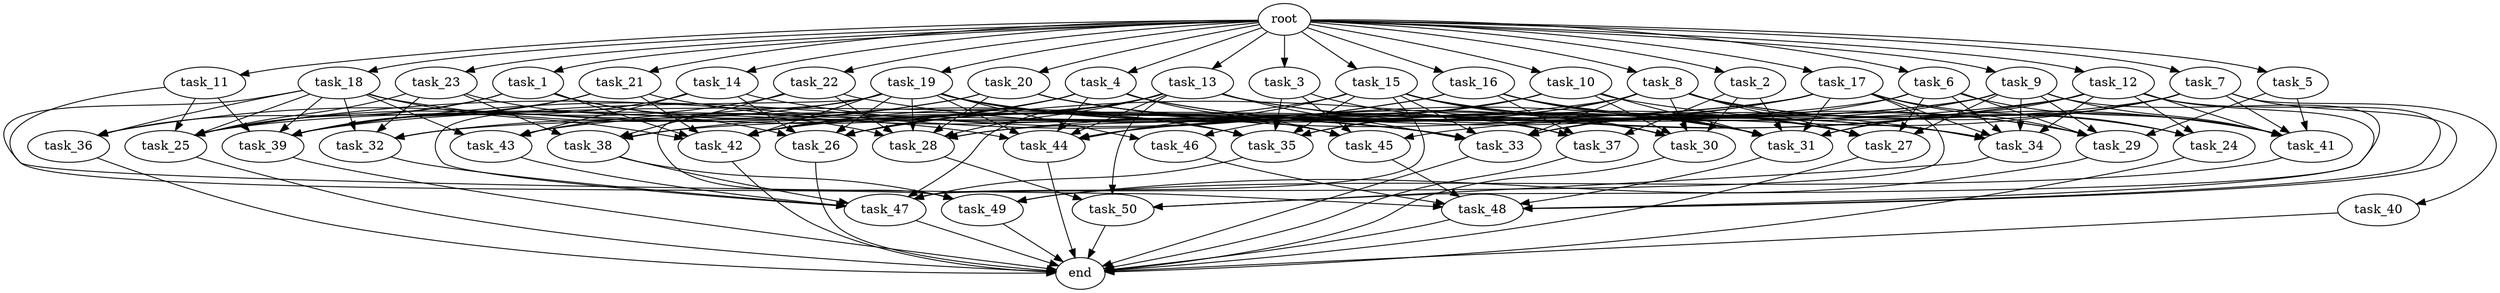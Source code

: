 digraph G {
  root [size="0.000000e+00"];
  task_1 [size="5.570362e+09"];
  task_2 [size="2.567463e+08"];
  task_3 [size="8.052803e+09"];
  task_4 [size="6.769034e+09"];
  task_5 [size="6.676480e+09"];
  task_6 [size="8.100081e+09"];
  task_7 [size="1.982167e+09"];
  task_8 [size="5.452977e+08"];
  task_9 [size="5.458154e+09"];
  task_10 [size="5.385432e+09"];
  task_11 [size="2.124964e+09"];
  task_12 [size="9.987215e+09"];
  task_13 [size="2.941286e+09"];
  task_14 [size="4.988774e+09"];
  task_15 [size="4.579615e+09"];
  task_16 [size="6.237399e+09"];
  task_17 [size="5.039241e+08"];
  task_18 [size="9.769922e+09"];
  task_19 [size="5.058293e+09"];
  task_20 [size="3.107728e+09"];
  task_21 [size="3.992987e+09"];
  task_22 [size="9.805440e+09"];
  task_23 [size="3.773481e+09"];
  task_24 [size="3.086768e+09"];
  task_25 [size="5.620520e+09"];
  task_26 [size="4.314865e+09"];
  task_27 [size="6.843154e+09"];
  task_28 [size="4.973308e+07"];
  task_29 [size="9.677583e+09"];
  task_30 [size="6.338192e+09"];
  task_31 [size="2.104406e+09"];
  task_32 [size="4.085338e+09"];
  task_33 [size="1.588532e+09"];
  task_34 [size="6.823083e+09"];
  task_35 [size="3.560454e+09"];
  task_36 [size="7.288037e+09"];
  task_37 [size="5.294246e+09"];
  task_38 [size="3.354567e+09"];
  task_39 [size="1.808495e+09"];
  task_40 [size="7.871510e+09"];
  task_41 [size="4.272309e+09"];
  task_42 [size="5.709070e+09"];
  task_43 [size="7.927776e+09"];
  task_44 [size="3.770659e+09"];
  task_45 [size="5.656089e+09"];
  task_46 [size="8.502919e+09"];
  task_47 [size="2.107941e+09"];
  task_48 [size="9.131122e+09"];
  task_49 [size="1.428392e+09"];
  task_50 [size="4.479811e+09"];
  end [size="0.000000e+00"];

  root -> task_1 [size="1.000000e-12"];
  root -> task_2 [size="1.000000e-12"];
  root -> task_3 [size="1.000000e-12"];
  root -> task_4 [size="1.000000e-12"];
  root -> task_5 [size="1.000000e-12"];
  root -> task_6 [size="1.000000e-12"];
  root -> task_7 [size="1.000000e-12"];
  root -> task_8 [size="1.000000e-12"];
  root -> task_9 [size="1.000000e-12"];
  root -> task_10 [size="1.000000e-12"];
  root -> task_11 [size="1.000000e-12"];
  root -> task_12 [size="1.000000e-12"];
  root -> task_13 [size="1.000000e-12"];
  root -> task_14 [size="1.000000e-12"];
  root -> task_15 [size="1.000000e-12"];
  root -> task_16 [size="1.000000e-12"];
  root -> task_17 [size="1.000000e-12"];
  root -> task_18 [size="1.000000e-12"];
  root -> task_19 [size="1.000000e-12"];
  root -> task_20 [size="1.000000e-12"];
  root -> task_21 [size="1.000000e-12"];
  root -> task_22 [size="1.000000e-12"];
  root -> task_23 [size="1.000000e-12"];
  task_1 -> task_25 [size="7.025650e+07"];
  task_1 -> task_28 [size="7.104725e+05"];
  task_1 -> task_36 [size="2.429346e+08"];
  task_1 -> task_42 [size="7.136338e+07"];
  task_1 -> task_44 [size="5.386656e+07"];
  task_2 -> task_30 [size="1.056365e+08"];
  task_2 -> task_31 [size="2.104406e+07"];
  task_2 -> task_37 [size="1.323561e+08"];
  task_3 -> task_35 [size="5.934090e+07"];
  task_3 -> task_37 [size="1.323561e+08"];
  task_3 -> task_45 [size="1.414022e+08"];
  task_4 -> task_27 [size="1.140526e+08"];
  task_4 -> task_31 [size="2.104406e+07"];
  task_4 -> task_32 [size="1.021335e+08"];
  task_4 -> task_38 [size="8.386418e+07"];
  task_4 -> task_43 [size="1.981944e+08"];
  task_4 -> task_44 [size="5.386656e+07"];
  task_4 -> task_45 [size="1.414022e+08"];
  task_5 -> task_29 [size="1.612931e+08"];
  task_5 -> task_41 [size="6.103299e+07"];
  task_6 -> task_27 [size="1.140526e+08"];
  task_6 -> task_29 [size="1.612931e+08"];
  task_6 -> task_33 [size="1.765036e+07"];
  task_6 -> task_34 [size="9.747261e+07"];
  task_6 -> task_41 [size="6.103299e+07"];
  task_6 -> task_43 [size="1.981944e+08"];
  task_7 -> task_31 [size="2.104406e+07"];
  task_7 -> task_33 [size="1.765036e+07"];
  task_7 -> task_40 [size="7.871510e+08"];
  task_7 -> task_41 [size="6.103299e+07"];
  task_7 -> task_42 [size="7.136338e+07"];
  task_7 -> task_45 [size="1.414022e+08"];
  task_7 -> task_48 [size="1.304446e+08"];
  task_8 -> task_24 [size="1.028923e+08"];
  task_8 -> task_25 [size="7.025650e+07"];
  task_8 -> task_27 [size="1.140526e+08"];
  task_8 -> task_30 [size="1.056365e+08"];
  task_8 -> task_33 [size="1.765036e+07"];
  task_8 -> task_34 [size="9.747261e+07"];
  task_8 -> task_35 [size="5.934090e+07"];
  task_8 -> task_41 [size="6.103299e+07"];
  task_8 -> task_44 [size="5.386656e+07"];
  task_9 -> task_27 [size="1.140526e+08"];
  task_9 -> task_28 [size="7.104725e+05"];
  task_9 -> task_29 [size="1.612931e+08"];
  task_9 -> task_33 [size="1.765036e+07"];
  task_9 -> task_34 [size="9.747261e+07"];
  task_9 -> task_41 [size="6.103299e+07"];
  task_9 -> task_42 [size="7.136338e+07"];
  task_9 -> task_48 [size="1.304446e+08"];
  task_10 -> task_30 [size="1.056365e+08"];
  task_10 -> task_31 [size="2.104406e+07"];
  task_10 -> task_41 [size="6.103299e+07"];
  task_10 -> task_42 [size="7.136338e+07"];
  task_10 -> task_46 [size="4.251460e+08"];
  task_11 -> task_25 [size="7.025650e+07"];
  task_11 -> task_39 [size="2.260618e+07"];
  task_11 -> task_48 [size="1.304446e+08"];
  task_12 -> task_24 [size="1.028923e+08"];
  task_12 -> task_26 [size="7.191441e+07"];
  task_12 -> task_31 [size="2.104406e+07"];
  task_12 -> task_34 [size="9.747261e+07"];
  task_12 -> task_39 [size="2.260618e+07"];
  task_12 -> task_41 [size="6.103299e+07"];
  task_12 -> task_44 [size="5.386656e+07"];
  task_12 -> task_48 [size="1.304446e+08"];
  task_12 -> task_50 [size="1.119953e+08"];
  task_13 -> task_26 [size="7.191441e+07"];
  task_13 -> task_28 [size="7.104725e+05"];
  task_13 -> task_31 [size="2.104406e+07"];
  task_13 -> task_33 [size="1.765036e+07"];
  task_13 -> task_34 [size="9.747261e+07"];
  task_13 -> task_42 [size="7.136338e+07"];
  task_13 -> task_44 [size="5.386656e+07"];
  task_13 -> task_47 [size="2.634926e+07"];
  task_13 -> task_50 [size="1.119953e+08"];
  task_14 -> task_26 [size="7.191441e+07"];
  task_14 -> task_33 [size="1.765036e+07"];
  task_14 -> task_39 [size="2.260618e+07"];
  task_14 -> task_43 [size="1.981944e+08"];
  task_15 -> task_26 [size="7.191441e+07"];
  task_15 -> task_27 [size="1.140526e+08"];
  task_15 -> task_29 [size="1.612931e+08"];
  task_15 -> task_30 [size="1.056365e+08"];
  task_15 -> task_31 [size="2.104406e+07"];
  task_15 -> task_33 [size="1.765036e+07"];
  task_15 -> task_35 [size="5.934090e+07"];
  task_15 -> task_44 [size="5.386656e+07"];
  task_15 -> task_47 [size="2.634926e+07"];
  task_16 -> task_25 [size="7.025650e+07"];
  task_16 -> task_27 [size="1.140526e+08"];
  task_16 -> task_29 [size="1.612931e+08"];
  task_16 -> task_31 [size="2.104406e+07"];
  task_16 -> task_37 [size="1.323561e+08"];
  task_16 -> task_39 [size="2.260618e+07"];
  task_17 -> task_24 [size="1.028923e+08"];
  task_17 -> task_28 [size="7.104725e+05"];
  task_17 -> task_29 [size="1.612931e+08"];
  task_17 -> task_31 [size="2.104406e+07"];
  task_17 -> task_32 [size="1.021335e+08"];
  task_17 -> task_34 [size="9.747261e+07"];
  task_17 -> task_35 [size="5.934090e+07"];
  task_17 -> task_38 [size="8.386418e+07"];
  task_17 -> task_47 [size="2.634926e+07"];
  task_18 -> task_25 [size="7.025650e+07"];
  task_18 -> task_32 [size="1.021335e+08"];
  task_18 -> task_35 [size="5.934090e+07"];
  task_18 -> task_36 [size="2.429346e+08"];
  task_18 -> task_39 [size="2.260618e+07"];
  task_18 -> task_42 [size="7.136338e+07"];
  task_18 -> task_43 [size="1.981944e+08"];
  task_18 -> task_49 [size="2.856783e+07"];
  task_19 -> task_25 [size="7.025650e+07"];
  task_19 -> task_26 [size="7.191441e+07"];
  task_19 -> task_28 [size="7.104725e+05"];
  task_19 -> task_30 [size="1.056365e+08"];
  task_19 -> task_33 [size="1.765036e+07"];
  task_19 -> task_35 [size="5.934090e+07"];
  task_19 -> task_42 [size="7.136338e+07"];
  task_19 -> task_44 [size="5.386656e+07"];
  task_19 -> task_45 [size="1.414022e+08"];
  task_19 -> task_46 [size="4.251460e+08"];
  task_19 -> task_47 [size="2.634926e+07"];
  task_19 -> task_49 [size="2.856783e+07"];
  task_20 -> task_28 [size="7.104725e+05"];
  task_20 -> task_30 [size="1.056365e+08"];
  task_20 -> task_34 [size="9.747261e+07"];
  task_20 -> task_36 [size="2.429346e+08"];
  task_20 -> task_37 [size="1.323561e+08"];
  task_20 -> task_39 [size="2.260618e+07"];
  task_21 -> task_25 [size="7.025650e+07"];
  task_21 -> task_33 [size="1.765036e+07"];
  task_21 -> task_39 [size="2.260618e+07"];
  task_21 -> task_42 [size="7.136338e+07"];
  task_22 -> task_28 [size="7.104725e+05"];
  task_22 -> task_31 [size="2.104406e+07"];
  task_22 -> task_38 [size="8.386418e+07"];
  task_22 -> task_39 [size="2.260618e+07"];
  task_23 -> task_25 [size="7.025650e+07"];
  task_23 -> task_26 [size="7.191441e+07"];
  task_23 -> task_32 [size="1.021335e+08"];
  task_23 -> task_38 [size="8.386418e+07"];
  task_24 -> end [size="1.000000e-12"];
  task_25 -> end [size="1.000000e-12"];
  task_26 -> end [size="1.000000e-12"];
  task_27 -> end [size="1.000000e-12"];
  task_28 -> task_50 [size="1.119953e+08"];
  task_29 -> task_49 [size="2.856783e+07"];
  task_30 -> end [size="1.000000e-12"];
  task_31 -> task_48 [size="1.304446e+08"];
  task_32 -> task_47 [size="2.634926e+07"];
  task_33 -> end [size="1.000000e-12"];
  task_34 -> task_50 [size="1.119953e+08"];
  task_35 -> task_47 [size="2.634926e+07"];
  task_36 -> end [size="1.000000e-12"];
  task_37 -> end [size="1.000000e-12"];
  task_38 -> task_47 [size="2.634926e+07"];
  task_38 -> task_49 [size="2.856783e+07"];
  task_39 -> end [size="1.000000e-12"];
  task_40 -> end [size="1.000000e-12"];
  task_41 -> task_49 [size="2.856783e+07"];
  task_42 -> end [size="1.000000e-12"];
  task_43 -> task_47 [size="2.634926e+07"];
  task_44 -> end [size="1.000000e-12"];
  task_45 -> task_48 [size="1.304446e+08"];
  task_46 -> task_48 [size="1.304446e+08"];
  task_47 -> end [size="1.000000e-12"];
  task_48 -> end [size="1.000000e-12"];
  task_49 -> end [size="1.000000e-12"];
  task_50 -> end [size="1.000000e-12"];
}
